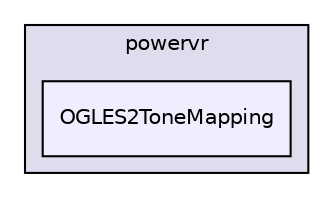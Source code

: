 digraph "PVR/SDK_3.4/Examples/Intermediate/ToneMapping/OGLES2/Build/Android/src/com/powervr/OGLES2ToneMapping" {
  compound=true
  node [ fontsize="10", fontname="Helvetica"];
  edge [ labelfontsize="10", labelfontname="Helvetica"];
  subgraph clusterdir_f1854556581b9c5a27be236693916d0e {
    graph [ bgcolor="#ddddee", pencolor="black", label="powervr" fontname="Helvetica", fontsize="10", URL="dir_f1854556581b9c5a27be236693916d0e.html"]
  dir_83b6a689704dacb2e951350fa8de51f9 [shape=box, label="OGLES2ToneMapping", style="filled", fillcolor="#eeeeff", pencolor="black", URL="dir_83b6a689704dacb2e951350fa8de51f9.html"];
  }
}
